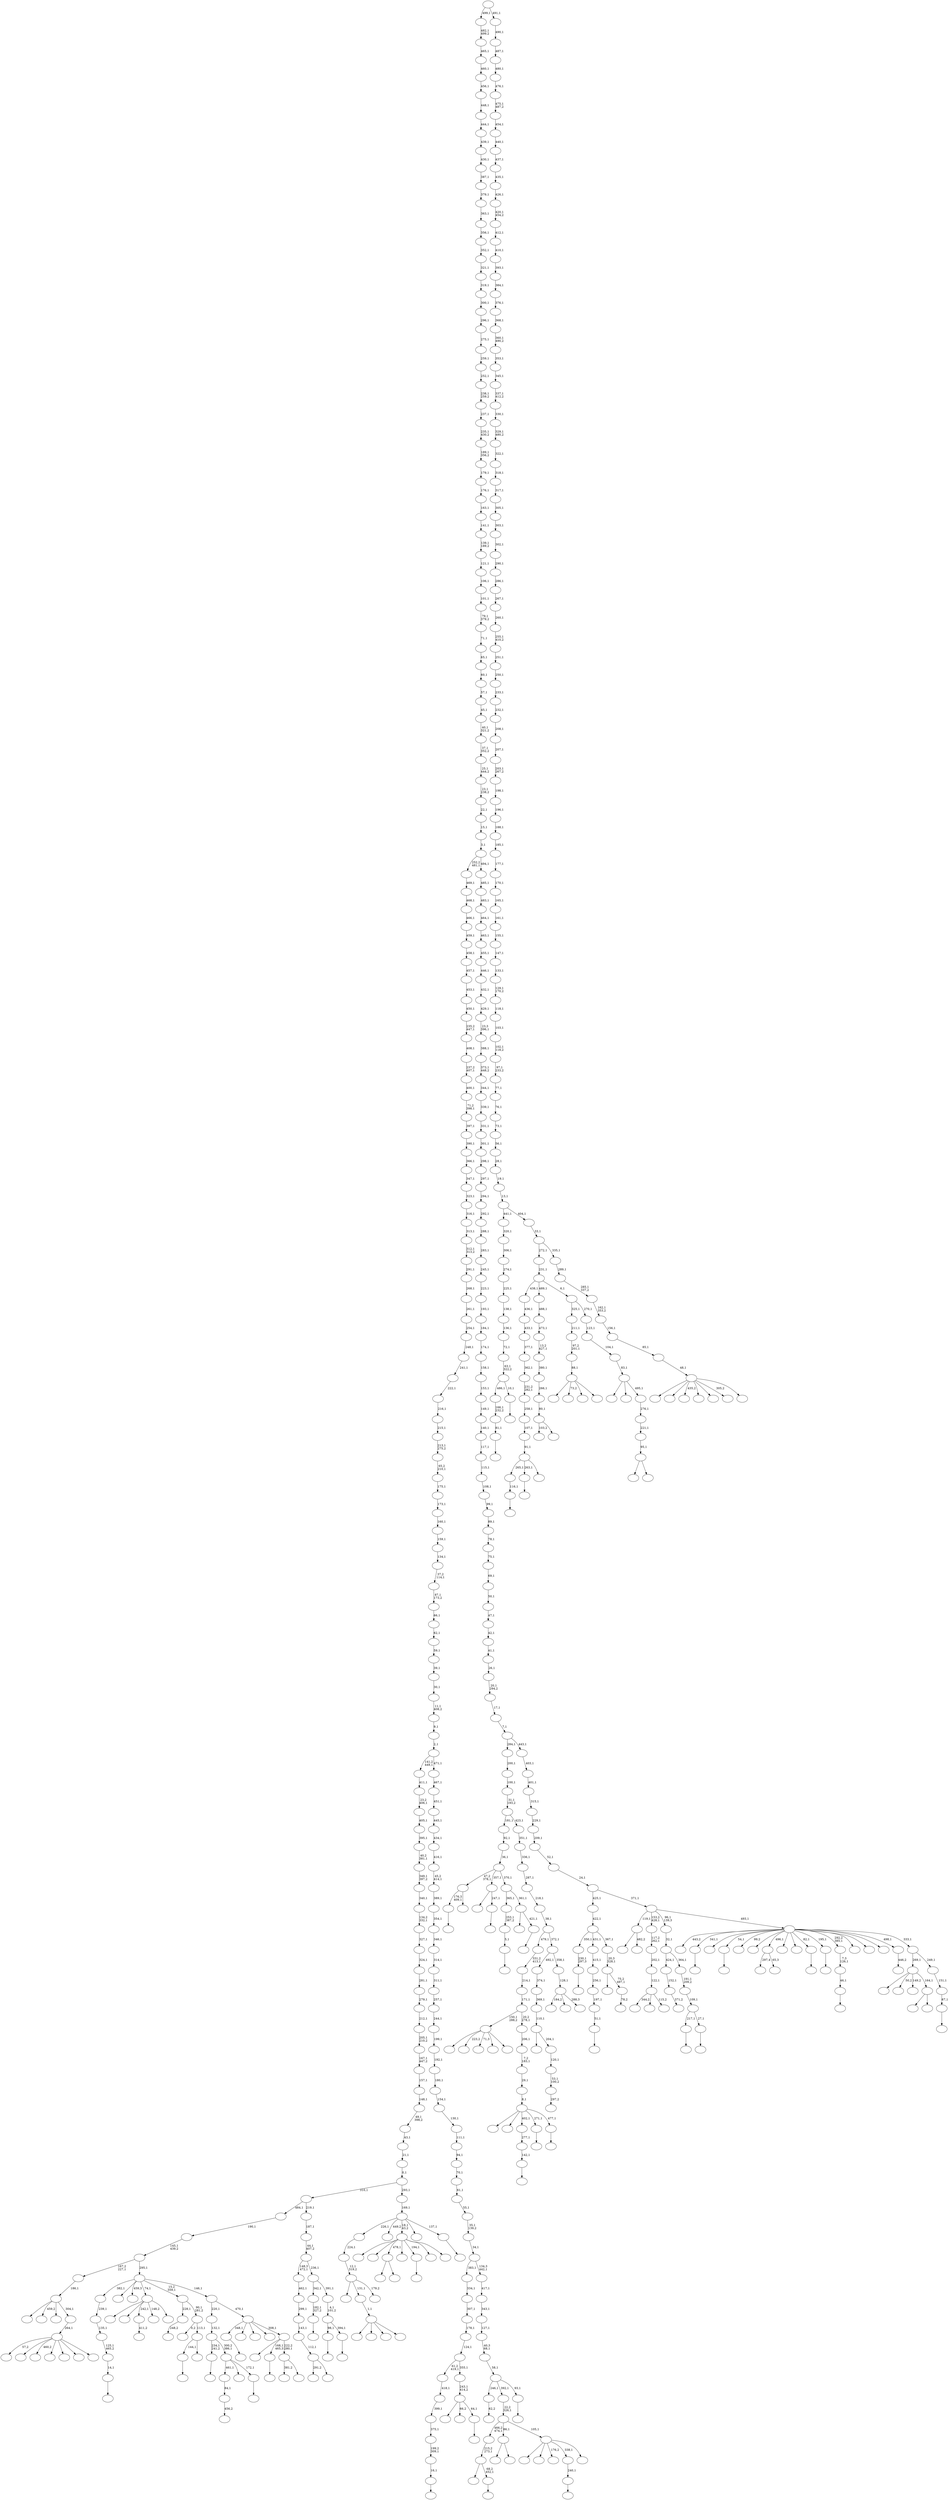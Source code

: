 digraph T {
	650 [label=""]
	649 [label=""]
	648 [label=""]
	647 [label=""]
	646 [label=""]
	645 [label=""]
	644 [label=""]
	643 [label=""]
	642 [label=""]
	641 [label=""]
	640 [label=""]
	639 [label=""]
	638 [label=""]
	637 [label=""]
	636 [label=""]
	635 [label=""]
	634 [label=""]
	633 [label=""]
	632 [label=""]
	631 [label=""]
	630 [label=""]
	629 [label=""]
	628 [label=""]
	627 [label=""]
	626 [label=""]
	625 [label=""]
	624 [label=""]
	623 [label=""]
	622 [label=""]
	621 [label=""]
	620 [label=""]
	619 [label=""]
	618 [label=""]
	617 [label=""]
	616 [label=""]
	615 [label=""]
	614 [label=""]
	613 [label=""]
	612 [label=""]
	611 [label=""]
	610 [label=""]
	609 [label=""]
	608 [label=""]
	607 [label=""]
	606 [label=""]
	605 [label=""]
	604 [label=""]
	603 [label=""]
	602 [label=""]
	601 [label=""]
	600 [label=""]
	599 [label=""]
	598 [label=""]
	597 [label=""]
	596 [label=""]
	595 [label=""]
	594 [label=""]
	593 [label=""]
	592 [label=""]
	591 [label=""]
	590 [label=""]
	589 [label=""]
	588 [label=""]
	587 [label=""]
	586 [label=""]
	585 [label=""]
	584 [label=""]
	583 [label=""]
	582 [label=""]
	581 [label=""]
	580 [label=""]
	579 [label=""]
	578 [label=""]
	577 [label=""]
	576 [label=""]
	575 [label=""]
	574 [label=""]
	573 [label=""]
	572 [label=""]
	571 [label=""]
	570 [label=""]
	569 [label=""]
	568 [label=""]
	567 [label=""]
	566 [label=""]
	565 [label=""]
	564 [label=""]
	563 [label=""]
	562 [label=""]
	561 [label=""]
	560 [label=""]
	559 [label=""]
	558 [label=""]
	557 [label=""]
	556 [label=""]
	555 [label=""]
	554 [label=""]
	553 [label=""]
	552 [label=""]
	551 [label=""]
	550 [label=""]
	549 [label=""]
	548 [label=""]
	547 [label=""]
	546 [label=""]
	545 [label=""]
	544 [label=""]
	543 [label=""]
	542 [label=""]
	541 [label=""]
	540 [label=""]
	539 [label=""]
	538 [label=""]
	537 [label=""]
	536 [label=""]
	535 [label=""]
	534 [label=""]
	533 [label=""]
	532 [label=""]
	531 [label=""]
	530 [label=""]
	529 [label=""]
	528 [label=""]
	527 [label=""]
	526 [label=""]
	525 [label=""]
	524 [label=""]
	523 [label=""]
	522 [label=""]
	521 [label=""]
	520 [label=""]
	519 [label=""]
	518 [label=""]
	517 [label=""]
	516 [label=""]
	515 [label=""]
	514 [label=""]
	513 [label=""]
	512 [label=""]
	511 [label=""]
	510 [label=""]
	509 [label=""]
	508 [label=""]
	507 [label=""]
	506 [label=""]
	505 [label=""]
	504 [label=""]
	503 [label=""]
	502 [label=""]
	501 [label=""]
	500 [label=""]
	499 [label=""]
	498 [label=""]
	497 [label=""]
	496 [label=""]
	495 [label=""]
	494 [label=""]
	493 [label=""]
	492 [label=""]
	491 [label=""]
	490 [label=""]
	489 [label=""]
	488 [label=""]
	487 [label=""]
	486 [label=""]
	485 [label=""]
	484 [label=""]
	483 [label=""]
	482 [label=""]
	481 [label=""]
	480 [label=""]
	479 [label=""]
	478 [label=""]
	477 [label=""]
	476 [label=""]
	475 [label=""]
	474 [label=""]
	473 [label=""]
	472 [label=""]
	471 [label=""]
	470 [label=""]
	469 [label=""]
	468 [label=""]
	467 [label=""]
	466 [label=""]
	465 [label=""]
	464 [label=""]
	463 [label=""]
	462 [label=""]
	461 [label=""]
	460 [label=""]
	459 [label=""]
	458 [label=""]
	457 [label=""]
	456 [label=""]
	455 [label=""]
	454 [label=""]
	453 [label=""]
	452 [label=""]
	451 [label=""]
	450 [label=""]
	449 [label=""]
	448 [label=""]
	447 [label=""]
	446 [label=""]
	445 [label=""]
	444 [label=""]
	443 [label=""]
	442 [label=""]
	441 [label=""]
	440 [label=""]
	439 [label=""]
	438 [label=""]
	437 [label=""]
	436 [label=""]
	435 [label=""]
	434 [label=""]
	433 [label=""]
	432 [label=""]
	431 [label=""]
	430 [label=""]
	429 [label=""]
	428 [label=""]
	427 [label=""]
	426 [label=""]
	425 [label=""]
	424 [label=""]
	423 [label=""]
	422 [label=""]
	421 [label=""]
	420 [label=""]
	419 [label=""]
	418 [label=""]
	417 [label=""]
	416 [label=""]
	415 [label=""]
	414 [label=""]
	413 [label=""]
	412 [label=""]
	411 [label=""]
	410 [label=""]
	409 [label=""]
	408 [label=""]
	407 [label=""]
	406 [label=""]
	405 [label=""]
	404 [label=""]
	403 [label=""]
	402 [label=""]
	401 [label=""]
	400 [label=""]
	399 [label=""]
	398 [label=""]
	397 [label=""]
	396 [label=""]
	395 [label=""]
	394 [label=""]
	393 [label=""]
	392 [label=""]
	391 [label=""]
	390 [label=""]
	389 [label=""]
	388 [label=""]
	387 [label=""]
	386 [label=""]
	385 [label=""]
	384 [label=""]
	383 [label=""]
	382 [label=""]
	381 [label=""]
	380 [label=""]
	379 [label=""]
	378 [label=""]
	377 [label=""]
	376 [label=""]
	375 [label=""]
	374 [label=""]
	373 [label=""]
	372 [label=""]
	371 [label=""]
	370 [label=""]
	369 [label=""]
	368 [label=""]
	367 [label=""]
	366 [label=""]
	365 [label=""]
	364 [label=""]
	363 [label=""]
	362 [label=""]
	361 [label=""]
	360 [label=""]
	359 [label=""]
	358 [label=""]
	357 [label=""]
	356 [label=""]
	355 [label=""]
	354 [label=""]
	353 [label=""]
	352 [label=""]
	351 [label=""]
	350 [label=""]
	349 [label=""]
	348 [label=""]
	347 [label=""]
	346 [label=""]
	345 [label=""]
	344 [label=""]
	343 [label=""]
	342 [label=""]
	341 [label=""]
	340 [label=""]
	339 [label=""]
	338 [label=""]
	337 [label=""]
	336 [label=""]
	335 [label=""]
	334 [label=""]
	333 [label=""]
	332 [label=""]
	331 [label=""]
	330 [label=""]
	329 [label=""]
	328 [label=""]
	327 [label=""]
	326 [label=""]
	325 [label=""]
	324 [label=""]
	323 [label=""]
	322 [label=""]
	321 [label=""]
	320 [label=""]
	319 [label=""]
	318 [label=""]
	317 [label=""]
	316 [label=""]
	315 [label=""]
	314 [label=""]
	313 [label=""]
	312 [label=""]
	311 [label=""]
	310 [label=""]
	309 [label=""]
	308 [label=""]
	307 [label=""]
	306 [label=""]
	305 [label=""]
	304 [label=""]
	303 [label=""]
	302 [label=""]
	301 [label=""]
	300 [label=""]
	299 [label=""]
	298 [label=""]
	297 [label=""]
	296 [label=""]
	295 [label=""]
	294 [label=""]
	293 [label=""]
	292 [label=""]
	291 [label=""]
	290 [label=""]
	289 [label=""]
	288 [label=""]
	287 [label=""]
	286 [label=""]
	285 [label=""]
	284 [label=""]
	283 [label=""]
	282 [label=""]
	281 [label=""]
	280 [label=""]
	279 [label=""]
	278 [label=""]
	277 [label=""]
	276 [label=""]
	275 [label=""]
	274 [label=""]
	273 [label=""]
	272 [label=""]
	271 [label=""]
	270 [label=""]
	269 [label=""]
	268 [label=""]
	267 [label=""]
	266 [label=""]
	265 [label=""]
	264 [label=""]
	263 [label=""]
	262 [label=""]
	261 [label=""]
	260 [label=""]
	259 [label=""]
	258 [label=""]
	257 [label=""]
	256 [label=""]
	255 [label=""]
	254 [label=""]
	253 [label=""]
	252 [label=""]
	251 [label=""]
	250 [label=""]
	249 [label=""]
	248 [label=""]
	247 [label=""]
	246 [label=""]
	245 [label=""]
	244 [label=""]
	243 [label=""]
	242 [label=""]
	241 [label=""]
	240 [label=""]
	239 [label=""]
	238 [label=""]
	237 [label=""]
	236 [label=""]
	235 [label=""]
	234 [label=""]
	233 [label=""]
	232 [label=""]
	231 [label=""]
	230 [label=""]
	229 [label=""]
	228 [label=""]
	227 [label=""]
	226 [label=""]
	225 [label=""]
	224 [label=""]
	223 [label=""]
	222 [label=""]
	221 [label=""]
	220 [label=""]
	219 [label=""]
	218 [label=""]
	217 [label=""]
	216 [label=""]
	215 [label=""]
	214 [label=""]
	213 [label=""]
	212 [label=""]
	211 [label=""]
	210 [label=""]
	209 [label=""]
	208 [label=""]
	207 [label=""]
	206 [label=""]
	205 [label=""]
	204 [label=""]
	203 [label=""]
	202 [label=""]
	201 [label=""]
	200 [label=""]
	199 [label=""]
	198 [label=""]
	197 [label=""]
	196 [label=""]
	195 [label=""]
	194 [label=""]
	193 [label=""]
	192 [label=""]
	191 [label=""]
	190 [label=""]
	189 [label=""]
	188 [label=""]
	187 [label=""]
	186 [label=""]
	185 [label=""]
	184 [label=""]
	183 [label=""]
	182 [label=""]
	181 [label=""]
	180 [label=""]
	179 [label=""]
	178 [label=""]
	177 [label=""]
	176 [label=""]
	175 [label=""]
	174 [label=""]
	173 [label=""]
	172 [label=""]
	171 [label=""]
	170 [label=""]
	169 [label=""]
	168 [label=""]
	167 [label=""]
	166 [label=""]
	165 [label=""]
	164 [label=""]
	163 [label=""]
	162 [label=""]
	161 [label=""]
	160 [label=""]
	159 [label=""]
	158 [label=""]
	157 [label=""]
	156 [label=""]
	155 [label=""]
	154 [label=""]
	153 [label=""]
	152 [label=""]
	151 [label=""]
	150 [label=""]
	149 [label=""]
	148 [label=""]
	147 [label=""]
	146 [label=""]
	145 [label=""]
	144 [label=""]
	143 [label=""]
	142 [label=""]
	141 [label=""]
	140 [label=""]
	139 [label=""]
	138 [label=""]
	137 [label=""]
	136 [label=""]
	135 [label=""]
	134 [label=""]
	133 [label=""]
	132 [label=""]
	131 [label=""]
	130 [label=""]
	129 [label=""]
	128 [label=""]
	127 [label=""]
	126 [label=""]
	125 [label=""]
	124 [label=""]
	123 [label=""]
	122 [label=""]
	121 [label=""]
	120 [label=""]
	119 [label=""]
	118 [label=""]
	117 [label=""]
	116 [label=""]
	115 [label=""]
	114 [label=""]
	113 [label=""]
	112 [label=""]
	111 [label=""]
	110 [label=""]
	109 [label=""]
	108 [label=""]
	107 [label=""]
	106 [label=""]
	105 [label=""]
	104 [label=""]
	103 [label=""]
	102 [label=""]
	101 [label=""]
	100 [label=""]
	99 [label=""]
	98 [label=""]
	97 [label=""]
	96 [label=""]
	95 [label=""]
	94 [label=""]
	93 [label=""]
	92 [label=""]
	91 [label=""]
	90 [label=""]
	89 [label=""]
	88 [label=""]
	87 [label=""]
	86 [label=""]
	85 [label=""]
	84 [label=""]
	83 [label=""]
	82 [label=""]
	81 [label=""]
	80 [label=""]
	79 [label=""]
	78 [label=""]
	77 [label=""]
	76 [label=""]
	75 [label=""]
	74 [label=""]
	73 [label=""]
	72 [label=""]
	71 [label=""]
	70 [label=""]
	69 [label=""]
	68 [label=""]
	67 [label=""]
	66 [label=""]
	65 [label=""]
	64 [label=""]
	63 [label=""]
	62 [label=""]
	61 [label=""]
	60 [label=""]
	59 [label=""]
	58 [label=""]
	57 [label=""]
	56 [label=""]
	55 [label=""]
	54 [label=""]
	53 [label=""]
	52 [label=""]
	51 [label=""]
	50 [label=""]
	49 [label=""]
	48 [label=""]
	47 [label=""]
	46 [label=""]
	45 [label=""]
	44 [label=""]
	43 [label=""]
	42 [label=""]
	41 [label=""]
	40 [label=""]
	39 [label=""]
	38 [label=""]
	37 [label=""]
	36 [label=""]
	35 [label=""]
	34 [label=""]
	33 [label=""]
	32 [label=""]
	31 [label=""]
	30 [label=""]
	29 [label=""]
	28 [label=""]
	27 [label=""]
	26 [label=""]
	25 [label=""]
	24 [label=""]
	23 [label=""]
	22 [label=""]
	21 [label=""]
	20 [label=""]
	19 [label=""]
	18 [label=""]
	17 [label=""]
	16 [label=""]
	15 [label=""]
	14 [label=""]
	13 [label=""]
	12 [label=""]
	11 [label=""]
	10 [label=""]
	9 [label=""]
	8 [label=""]
	7 [label=""]
	6 [label=""]
	5 [label=""]
	4 [label=""]
	3 [label=""]
	2 [label=""]
	1 [label=""]
	0 [label=""]
	648 -> 649 [label=""]
	645 -> 646 [label=""]
	638 -> 639 [label=""]
	633 -> 634 [label=""]
	632 -> 633 [label="116,1"]
	621 -> 622 [label="456,2"]
	620 -> 621 [label="84,1"]
	618 -> 619 [label=""]
	617 -> 618 [label="14,1"]
	616 -> 617 [label="125,1\n465,2"]
	615 -> 616 [label="135,1"]
	614 -> 615 [label="239,1"]
	612 -> 613 [label=""]
	606 -> 607 [label=""]
	605 -> 606 [label="5,1"]
	604 -> 605 [label="253,1\n387,2"]
	600 -> 645 [label="176,3\n409,1"]
	600 -> 601 [label=""]
	598 -> 631 [label="297,4"]
	598 -> 599 [label="65,3"]
	593 -> 594 [label=""]
	580 -> 581 [label="411,2"]
	577 -> 578 [label=""]
	576 -> 577 [label="142,1"]
	575 -> 576 [label="277,1"]
	571 -> 572 [label=""]
	570 -> 571 [label="16,1"]
	569 -> 570 [label="199,2\n309,1"]
	568 -> 569 [label="375,1"]
	567 -> 568 [label="399,1"]
	566 -> 567 [label="418,1"]
	560 -> 602 [label=""]
	560 -> 596 [label=""]
	560 -> 574 [label=""]
	560 -> 561 [label=""]
	559 -> 560 [label="1,1"]
	556 -> 557 [label="371,2"]
	555 -> 556 [label="152,1"]
	553 -> 610 [label=""]
	553 -> 554 [label="482,2"]
	549 -> 550 [label=""]
	545 -> 546 [label=""]
	544 -> 545 [label="230,1\n297,3"]
	542 -> 543 [label=""]
	541 -> 542 [label="51,1"]
	540 -> 541 [label="197,1"]
	539 -> 540 [label="256,1"]
	538 -> 539 [label="415,1"]
	536 -> 537 [label=""]
	535 -> 597 [label=""]
	535 -> 536 [label="68,2\n452,1"]
	534 -> 535 [label="215,2\n273,1"]
	531 -> 532 [label=""]
	530 -> 531 [label="81,1"]
	529 -> 530 [label="166,1\n232,2"]
	527 -> 528 [label=""]
	524 -> 525 [label=""]
	519 -> 632 [label="265,1"]
	519 -> 549 [label="263,1"]
	519 -> 520 [label=""]
	518 -> 519 [label="91,1"]
	517 -> 518 [label="107,1"]
	516 -> 517 [label="258,1"]
	515 -> 516 [label="231,2\n282,1"]
	514 -> 515 [label="362,1"]
	513 -> 514 [label="377,1"]
	512 -> 513 [label="433,1"]
	511 -> 512 [label="436,1"]
	508 -> 644 [label=""]
	508 -> 509 [label=""]
	506 -> 590 [label="103,2"]
	506 -> 507 [label=""]
	505 -> 506 [label="80,1"]
	504 -> 505 [label="266,1"]
	503 -> 504 [label="380,1"]
	502 -> 503 [label="13,2\n427,1"]
	501 -> 502 [label="473,1"]
	500 -> 501 [label="488,1"]
	495 -> 496 [label="78,2"]
	494 -> 548 [label=""]
	494 -> 495 [label="75,2\n497,1"]
	493 -> 494 [label="20,3\n328,1"]
	492 -> 544 [label="350,1"]
	492 -> 538 [label="431,1"]
	492 -> 493 [label="367,1"]
	491 -> 492 [label="422,1"]
	489 -> 490 [label="62,2"]
	487 -> 637 [label=""]
	487 -> 559 [label="131,1"]
	487 -> 488 [label="179,2"]
	486 -> 487 [label="12,1\n319,2"]
	485 -> 486 [label="224,1"]
	482 -> 483 [label=""]
	481 -> 521 [label=""]
	481 -> 482 [label="247,1"]
	478 -> 479 [label=""]
	475 -> 476 [label=""]
	472 -> 473 [label=""]
	471 -> 472 [label="182,1\n327,2"]
	469 -> 636 [label=""]
	469 -> 523 [label="73,2"]
	469 -> 474 [label=""]
	469 -> 470 [label=""]
	468 -> 469 [label="88,1"]
	467 -> 468 [label="97,2\n201,1"]
	466 -> 467 [label="211,1"]
	463 -> 464 [label=""]
	461 -> 462 [label=""]
	459 -> 460 [label=""]
	458 -> 459 [label="46,1"]
	457 -> 458 [label="7,3\n126,1"]
	454 -> 522 [label=""]
	454 -> 455 [label=""]
	453 -> 454 [label="95,1"]
	452 -> 453 [label="221,1"]
	451 -> 452 [label="276,1"]
	450 -> 588 [label=""]
	450 -> 552 [label=""]
	450 -> 451 [label="495,1"]
	449 -> 450 [label="83,1"]
	448 -> 449 [label="104,1"]
	447 -> 448 [label="123,1"]
	446 -> 466 [label="325,1"]
	446 -> 447 [label="270,1"]
	445 -> 511 [label="438,1"]
	445 -> 500 [label="489,1"]
	445 -> 446 [label="6,1"]
	444 -> 445 [label="231,1"]
	442 -> 443 [label="248,2"]
	440 -> 441 [label=""]
	439 -> 609 [label=""]
	439 -> 583 [label="66,2"]
	439 -> 440 [label="64,1"]
	438 -> 439 [label="243,1\n414,2"]
	437 -> 566 [label="61,2\n419,1"]
	437 -> 438 [label="355,1"]
	436 -> 437 [label="124,1"]
	435 -> 436 [label="178,1"]
	434 -> 435 [label="307,1"]
	433 -> 434 [label="334,1"]
	429 -> 629 [label="344,2"]
	429 -> 499 [label=""]
	429 -> 430 [label="115,2"]
	428 -> 429 [label="122,1"]
	427 -> 428 [label="202,1"]
	426 -> 427 [label="117,2\n262,1"]
	424 -> 425 [label=""]
	421 -> 584 [label=""]
	421 -> 422 [label=""]
	418 -> 547 [label="291,2"]
	418 -> 419 [label=""]
	417 -> 418 [label="112,1"]
	416 -> 417 [label="143,1"]
	415 -> 416 [label="299,1"]
	414 -> 415 [label="462,1"]
	412 -> 413 [label=""]
	411 -> 612 [label="217,1"]
	411 -> 412 [label="27,1"]
	410 -> 411 [label="109,1"]
	409 -> 410 [label="191,1\n209,2"]
	408 -> 555 [label="424,1"]
	408 -> 409 [label="364,1"]
	407 -> 408 [label="32,1"]
	405 -> 406 [label=""]
	404 -> 405 [label="240,1"]
	399 -> 400 [label=""]
	398 -> 628 [label=""]
	398 -> 399 [label="421,1"]
	397 -> 604 [label="365,1"]
	397 -> 398 [label="361,1"]
	396 -> 600 [label="47,2\n378,1"]
	396 -> 481 [label="357,1"]
	396 -> 397 [label="370,1"]
	395 -> 396 [label="36,1"]
	394 -> 395 [label="92,1"]
	386 -> 387 [label=""]
	385 -> 620 [label="461,1"]
	385 -> 431 [label=""]
	385 -> 386 [label="172,1"]
	384 -> 478 [label="234,1\n241,2"]
	384 -> 385 [label="300,2\n386,1"]
	383 -> 384 [label="132,1"]
	381 -> 647 [label=""]
	381 -> 642 [label="223,2"]
	381 -> 551 [label="71,3"]
	381 -> 497 [label=""]
	381 -> 382 [label=""]
	378 -> 379 [label=""]
	376 -> 377 [label="297,2"]
	375 -> 376 [label="53,1\n100,2"]
	374 -> 375 [label="120,1"]
	373 -> 562 [label=""]
	373 -> 374 [label="204,1"]
	372 -> 373 [label="110,1"]
	371 -> 372 [label="369,1"]
	370 -> 371 [label="374,1"]
	368 -> 626 [label="57,2"]
	368 -> 624 [label=""]
	368 -> 563 [label="460,2"]
	368 -> 558 [label=""]
	368 -> 477 [label=""]
	368 -> 389 [label=""]
	368 -> 369 [label=""]
	367 -> 368 [label="264,1"]
	366 -> 641 [label=""]
	366 -> 623 [label="459,2"]
	366 -> 432 [label=""]
	366 -> 367 [label="304,1"]
	365 -> 366 [label="186,1"]
	362 -> 363 [label="446,2"]
	360 -> 627 [label=""]
	360 -> 582 [label=""]
	360 -> 580 [label="242,1"]
	360 -> 465 [label="148,2"]
	360 -> 361 [label=""]
	358 -> 378 [label="144,1"]
	358 -> 359 [label=""]
	357 -> 573 [label="0,2"]
	357 -> 358 [label="113,1"]
	356 -> 442 [label="228,1"]
	356 -> 357 [label="90,1\n281,2"]
	354 -> 608 [label=""]
	354 -> 586 [label=""]
	354 -> 508 [label="478,1"]
	354 -> 484 [label=""]
	354 -> 463 [label="194,1"]
	354 -> 391 [label=""]
	354 -> 355 [label=""]
	352 -> 353 [label=""]
	351 -> 611 [label=""]
	351 -> 595 [label=""]
	351 -> 575 [label="402,1"]
	351 -> 424 [label="271,1"]
	351 -> 352 [label="477,1"]
	350 -> 351 [label="8,1"]
	349 -> 350 [label="29,1"]
	348 -> 349 [label="7,2\n183,1"]
	347 -> 348 [label="206,1"]
	346 -> 381 [label="150,1\n288,2"]
	346 -> 347 [label="20,2\n278,1"]
	345 -> 346 [label="171,1"]
	344 -> 345 [label="214,1"]
	343 -> 344 [label="331,2\n413,1"]
	341 -> 589 [label="381,2"]
	341 -> 342 [label=""]
	340 -> 533 [label=""]
	340 -> 524 [label="168,1\n465,3"]
	340 -> 341 [label="222,2\n280,1"]
	339 -> 593 [label="348,1"]
	339 -> 591 [label=""]
	339 -> 510 [label=""]
	339 -> 401 [label=""]
	339 -> 340 [label="308,1"]
	338 -> 383 [label="220,1"]
	338 -> 339 [label="470,1"]
	337 -> 614 [label="382,1"]
	337 -> 564 [label=""]
	337 -> 498 [label="459,3"]
	337 -> 360 [label="74,1"]
	337 -> 356 [label="15,2\n359,1"]
	337 -> 338 [label="146,1"]
	336 -> 365 [label="167,2\n227,1"]
	336 -> 337 [label="295,1"]
	335 -> 336 [label="145,1\n439,2"]
	334 -> 335 [label="190,1"]
	332 -> 585 [label="184,2"]
	332 -> 390 [label=""]
	332 -> 333 [label="288,3"]
	331 -> 332 [label="128,1"]
	330 -> 370 [label="492,1"]
	330 -> 331 [label="358,1"]
	329 -> 343 [label="479,1"]
	329 -> 330 [label="372,1"]
	328 -> 329 [label="38,1"]
	327 -> 328 [label="218,1"]
	326 -> 327 [label="287,1"]
	325 -> 326 [label="336,1"]
	324 -> 325 [label="351,1"]
	323 -> 394 [label="181,1"]
	323 -> 324 [label="423,1"]
	322 -> 323 [label="31,1\n193,2"]
	321 -> 322 [label="100,1"]
	320 -> 321 [label="200,1"]
	317 -> 640 [label=""]
	317 -> 579 [label=""]
	317 -> 420 [label="176,2"]
	317 -> 404 [label="338,1"]
	317 -> 318 [label=""]
	316 -> 534 [label="466,2\n474,1"]
	316 -> 421 [label="86,1"]
	316 -> 317 [label="105,1"]
	315 -> 316 [label="22,2\n326,1"]
	313 -> 314 [label=""]
	312 -> 527 [label="98,1"]
	312 -> 313 [label="394,1"]
	311 -> 312 [label="4,1\n101,2"]
	310 -> 471 [label="342,1"]
	310 -> 311 [label="391,1"]
	309 -> 414 [label="148,3\n472,1"]
	309 -> 310 [label="236,1"]
	308 -> 309 [label="44,1\n407,2"]
	307 -> 308 [label="187,1"]
	306 -> 334 [label="484,1"]
	306 -> 307 [label="219,1"]
	304 -> 305 [label=""]
	303 -> 485 [label="226,1"]
	303 -> 380 [label="449,2"]
	303 -> 354 [label="18,1\n43,2"]
	303 -> 319 [label=""]
	303 -> 304 [label="137,1"]
	302 -> 303 [label="169,1"]
	301 -> 306 [label="310,1"]
	301 -> 302 [label="293,1"]
	300 -> 301 [label="0,1"]
	299 -> 300 [label="21,1"]
	298 -> 299 [label="43,1"]
	297 -> 298 [label="49,1\n398,2"]
	296 -> 297 [label="148,1"]
	295 -> 296 [label="157,1"]
	294 -> 295 [label="167,1\n447,2"]
	293 -> 294 [label="205,1\n210,2"]
	292 -> 293 [label="212,1"]
	291 -> 292 [label="279,1"]
	290 -> 291 [label="281,1"]
	289 -> 290 [label="324,1"]
	288 -> 289 [label="327,1"]
	287 -> 288 [label="134,2\n332,1"]
	286 -> 287 [label="340,1"]
	285 -> 286 [label="349,1\n397,2"]
	284 -> 285 [label="40,2\n381,1"]
	283 -> 284 [label="395,1"]
	282 -> 283 [label="405,1"]
	281 -> 282 [label="23,2\n406,1"]
	280 -> 281 [label="411,1"]
	278 -> 279 [label=""]
	277 -> 489 [label="246,1"]
	277 -> 315 [label="392,1"]
	277 -> 278 [label="93,1"]
	276 -> 277 [label="58,1"]
	275 -> 276 [label="40,3\n68,1"]
	274 -> 275 [label="127,1"]
	273 -> 274 [label="343,1"]
	272 -> 273 [label="417,1"]
	271 -> 433 [label="383,1"]
	271 -> 272 [label="134,3\n442,1"]
	270 -> 271 [label="34,1"]
	269 -> 270 [label="35,1\n139,2"]
	268 -> 269 [label="55,1"]
	267 -> 268 [label="61,1"]
	266 -> 267 [label="70,1"]
	265 -> 266 [label="94,1"]
	264 -> 265 [label="111,1"]
	263 -> 264 [label="130,1"]
	262 -> 263 [label="154,1"]
	261 -> 262 [label="180,1"]
	260 -> 261 [label="192,1"]
	259 -> 260 [label="199,1"]
	258 -> 259 [label="244,1"]
	257 -> 258 [label="257,1"]
	256 -> 257 [label="311,1"]
	255 -> 256 [label="314,1"]
	254 -> 255 [label="346,1"]
	253 -> 254 [label="354,1"]
	252 -> 253 [label="389,1"]
	251 -> 252 [label="45,2\n414,1"]
	250 -> 251 [label="416,1"]
	249 -> 250 [label="434,1"]
	248 -> 249 [label="445,1"]
	247 -> 248 [label="451,1"]
	246 -> 247 [label="467,1"]
	245 -> 280 [label="141,2\n449,1"]
	245 -> 246 [label="471,1"]
	244 -> 245 [label="2,1"]
	243 -> 244 [label="9,1"]
	242 -> 243 [label="11,1\n408,2"]
	241 -> 242 [label="30,1"]
	240 -> 241 [label="39,1"]
	239 -> 240 [label="59,1"]
	238 -> 239 [label="62,1"]
	237 -> 238 [label="66,1"]
	236 -> 237 [label="87,1\n173,2"]
	235 -> 236 [label="37,2\n114,1"]
	234 -> 235 [label="134,1"]
	233 -> 234 [label="159,1"]
	232 -> 233 [label="160,1"]
	231 -> 232 [label="173,1"]
	230 -> 231 [label="175,1"]
	229 -> 230 [label="65,2\n210,1"]
	228 -> 229 [label="213,1\n275,2"]
	227 -> 228 [label="215,1"]
	226 -> 227 [label="216,1"]
	225 -> 226 [label="222,1"]
	224 -> 225 [label="241,1"]
	223 -> 224 [label="248,1"]
	222 -> 223 [label="254,1"]
	221 -> 222 [label="261,1"]
	220 -> 221 [label="268,1"]
	219 -> 220 [label="291,1"]
	218 -> 219 [label="312,1\n313,2"]
	217 -> 218 [label="313,1"]
	216 -> 217 [label="316,1"]
	215 -> 216 [label="323,1"]
	214 -> 215 [label="347,1"]
	213 -> 214 [label="366,1"]
	212 -> 213 [label="390,1"]
	211 -> 212 [label="397,1"]
	210 -> 211 [label="71,2\n398,1"]
	209 -> 210 [label="400,1"]
	208 -> 209 [label="237,2\n407,1"]
	207 -> 208 [label="408,1"]
	206 -> 207 [label="235,2\n447,1"]
	205 -> 206 [label="450,1"]
	204 -> 205 [label="453,1"]
	203 -> 204 [label="457,1"]
	202 -> 203 [label="458,1"]
	201 -> 202 [label="459,1"]
	200 -> 201 [label="466,1"]
	199 -> 200 [label="468,1"]
	198 -> 199 [label="469,1"]
	196 -> 630 [label=""]
	196 -> 197 [label=""]
	195 -> 526 [label=""]
	195 -> 403 [label="50,2"]
	195 -> 364 [label="149,2"]
	195 -> 196 [label="164,1"]
	193 -> 194 [label=""]
	192 -> 529 [label="486,1"]
	192 -> 193 [label="10,1"]
	191 -> 192 [label="63,1\n322,2"]
	190 -> 191 [label="72,1"]
	189 -> 190 [label="136,1"]
	188 -> 189 [label="138,1"]
	187 -> 188 [label="225,1"]
	186 -> 187 [label="274,1"]
	185 -> 186 [label="306,1"]
	184 -> 185 [label="320,1"]
	182 -> 183 [label=""]
	181 -> 182 [label="67,1"]
	180 -> 181 [label="151,1"]
	179 -> 195 [label="269,1"]
	179 -> 180 [label="249,1"]
	178 -> 650 [label="443,2"]
	178 -> 648 [label="341,1"]
	178 -> 643 [label=""]
	178 -> 638 [label="54,1"]
	178 -> 625 [label="99,2"]
	178 -> 603 [label=""]
	178 -> 598 [label="496,1"]
	178 -> 587 [label=""]
	178 -> 565 [label=""]
	178 -> 475 [label="82,1"]
	178 -> 461 [label="195,1"]
	178 -> 457 [label="292,2\n385,1"]
	178 -> 423 [label=""]
	178 -> 393 [label=""]
	178 -> 392 [label=""]
	178 -> 362 [label="498,1"]
	178 -> 179 [label="333,1"]
	177 -> 553 [label="119,1"]
	177 -> 426 [label="153,2\n428,1"]
	177 -> 407 [label="96,1\n139,3"]
	177 -> 178 [label="493,1"]
	176 -> 491 [label="425,1"]
	176 -> 177 [label="371,1"]
	175 -> 176 [label="24,1"]
	174 -> 175 [label="52,1"]
	173 -> 174 [label="209,1"]
	172 -> 173 [label="229,1"]
	171 -> 172 [label="315,1"]
	170 -> 171 [label="401,1"]
	169 -> 170 [label="403,1"]
	168 -> 320 [label="284,1"]
	168 -> 169 [label="443,1"]
	167 -> 168 [label="7,1"]
	166 -> 167 [label="17,1"]
	165 -> 166 [label="20,1\n294,2"]
	164 -> 165 [label="26,1"]
	163 -> 164 [label="41,1"]
	162 -> 163 [label="42,1"]
	161 -> 162 [label="47,1"]
	160 -> 161 [label="50,1"]
	159 -> 160 [label="69,1"]
	158 -> 159 [label="75,1"]
	157 -> 158 [label="78,1"]
	156 -> 157 [label="89,1"]
	155 -> 156 [label="99,1"]
	154 -> 155 [label="108,1"]
	153 -> 154 [label="115,1"]
	152 -> 153 [label="117,1"]
	151 -> 152 [label="140,1"]
	150 -> 151 [label="149,1"]
	149 -> 150 [label="153,1"]
	148 -> 149 [label="158,1"]
	147 -> 148 [label="174,1"]
	146 -> 147 [label="184,1"]
	145 -> 146 [label="193,1"]
	144 -> 145 [label="223,1"]
	143 -> 144 [label="245,1"]
	142 -> 143 [label="283,1"]
	141 -> 142 [label="288,1"]
	140 -> 141 [label="292,1"]
	139 -> 140 [label="294,1"]
	138 -> 139 [label="297,1"]
	137 -> 138 [label="298,1"]
	136 -> 137 [label="301,1"]
	135 -> 136 [label="331,1"]
	134 -> 135 [label="339,1"]
	133 -> 134 [label="344,1"]
	132 -> 133 [label="373,1\n448,2"]
	131 -> 132 [label="388,1"]
	130 -> 131 [label="23,3\n396,1"]
	129 -> 130 [label="429,1"]
	128 -> 129 [label="432,1"]
	127 -> 128 [label="446,1"]
	126 -> 127 [label="455,1"]
	125 -> 126 [label="463,1"]
	124 -> 125 [label="464,1"]
	123 -> 124 [label="483,1"]
	122 -> 123 [label="485,1"]
	121 -> 198 [label="252,2\n481,1"]
	121 -> 122 [label="494,1"]
	120 -> 121 [label="3,1"]
	119 -> 120 [label="15,1"]
	118 -> 119 [label="22,1"]
	117 -> 118 [label="23,1\n238,2"]
	116 -> 117 [label="25,1\n444,2"]
	115 -> 116 [label="37,1\n352,2"]
	114 -> 115 [label="40,1\n321,2"]
	113 -> 114 [label="45,1"]
	112 -> 113 [label="57,1"]
	111 -> 112 [label="60,1"]
	110 -> 111 [label="65,1"]
	109 -> 110 [label="71,1"]
	108 -> 109 [label="79,1\n379,2"]
	107 -> 108 [label="101,1"]
	106 -> 107 [label="106,1"]
	105 -> 106 [label="121,1"]
	104 -> 105 [label="139,1\n189,2"]
	103 -> 104 [label="141,1"]
	102 -> 103 [label="163,1"]
	101 -> 102 [label="176,1"]
	100 -> 101 [label="179,1"]
	99 -> 100 [label="189,1\n356,2"]
	98 -> 99 [label="235,1\n430,2"]
	97 -> 98 [label="237,1"]
	96 -> 97 [label="238,1\n259,2"]
	95 -> 96 [label="252,1"]
	94 -> 95 [label="259,1"]
	93 -> 94 [label="275,1"]
	92 -> 93 [label="296,1"]
	91 -> 92 [label="300,1"]
	90 -> 91 [label="319,1"]
	89 -> 90 [label="321,1"]
	88 -> 89 [label="352,1"]
	87 -> 88 [label="356,1"]
	86 -> 87 [label="363,1"]
	85 -> 86 [label="379,1"]
	84 -> 85 [label="387,1"]
	83 -> 84 [label="430,1"]
	82 -> 83 [label="439,1"]
	81 -> 82 [label="444,1"]
	80 -> 81 [label="448,1"]
	79 -> 80 [label="456,1"]
	78 -> 79 [label="460,1"]
	77 -> 78 [label="465,1"]
	76 -> 77 [label="482,1\n499,2"]
	74 -> 635 [label=""]
	74 -> 592 [label=""]
	74 -> 480 [label="435,2"]
	74 -> 456 [label=""]
	74 -> 402 [label=""]
	74 -> 388 [label="305,2"]
	74 -> 75 [label=""]
	73 -> 74 [label="48,1"]
	72 -> 73 [label="85,1"]
	71 -> 72 [label="156,1"]
	70 -> 71 [label="162,1\n353,2"]
	69 -> 70 [label="285,1\n337,2"]
	68 -> 69 [label="289,1"]
	67 -> 444 [label="272,1"]
	67 -> 68 [label="335,1"]
	66 -> 67 [label="33,1"]
	65 -> 184 [label="441,1"]
	65 -> 66 [label="404,1"]
	64 -> 65 [label="13,1"]
	63 -> 64 [label="19,1"]
	62 -> 63 [label="28,1"]
	61 -> 62 [label="56,1"]
	60 -> 61 [label="73,1"]
	59 -> 60 [label="76,1"]
	58 -> 59 [label="77,1"]
	57 -> 58 [label="97,1\n233,2"]
	56 -> 57 [label="102,1\n118,2"]
	55 -> 56 [label="103,1"]
	54 -> 55 [label="118,1"]
	53 -> 54 [label="129,1\n170,2"]
	52 -> 53 [label="133,1"]
	51 -> 52 [label="147,1"]
	50 -> 51 [label="155,1"]
	49 -> 50 [label="161,1"]
	48 -> 49 [label="165,1"]
	47 -> 48 [label="170,1"]
	46 -> 47 [label="177,1"]
	45 -> 46 [label="185,1"]
	44 -> 45 [label="188,1"]
	43 -> 44 [label="196,1"]
	42 -> 43 [label="198,1"]
	41 -> 42 [label="203,1\n267,2"]
	40 -> 41 [label="207,1"]
	39 -> 40 [label="208,1"]
	38 -> 39 [label="232,1"]
	37 -> 38 [label="233,1"]
	36 -> 37 [label="250,1"]
	35 -> 36 [label="251,1"]
	34 -> 35 [label="255,1\n410,2"]
	33 -> 34 [label="260,1"]
	32 -> 33 [label="267,1"]
	31 -> 32 [label="286,1"]
	30 -> 31 [label="290,1"]
	29 -> 30 [label="302,1"]
	28 -> 29 [label="303,1"]
	27 -> 28 [label="305,1"]
	26 -> 27 [label="317,1"]
	25 -> 26 [label="318,1"]
	24 -> 25 [label="322,1"]
	23 -> 24 [label="329,1\n480,2"]
	22 -> 23 [label="330,1"]
	21 -> 22 [label="337,1\n412,2"]
	20 -> 21 [label="345,1"]
	19 -> 20 [label="353,1"]
	18 -> 19 [label="360,1\n490,2"]
	17 -> 18 [label="368,1"]
	16 -> 17 [label="376,1"]
	15 -> 16 [label="384,1"]
	14 -> 15 [label="393,1"]
	13 -> 14 [label="410,1"]
	12 -> 13 [label="412,1"]
	11 -> 12 [label="420,1\n454,2"]
	10 -> 11 [label="426,1"]
	9 -> 10 [label="435,1"]
	8 -> 9 [label="437,1"]
	7 -> 8 [label="440,1"]
	6 -> 7 [label="454,1"]
	5 -> 6 [label="475,1\n487,2"]
	4 -> 5 [label="476,1"]
	3 -> 4 [label="480,1"]
	2 -> 3 [label="487,1"]
	1 -> 2 [label="490,1"]
	0 -> 76 [label="499,1"]
	0 -> 1 [label="491,1"]
}
